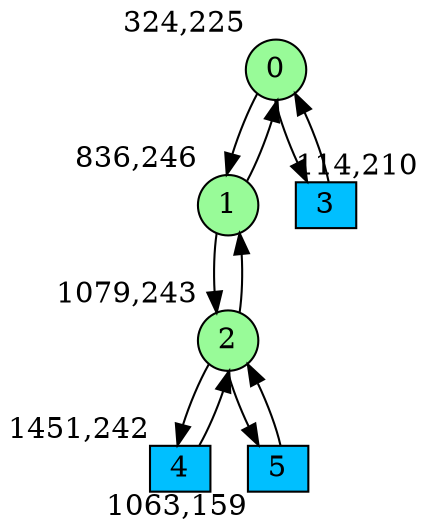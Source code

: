 digraph G {
graph [bgcolor=white]
node [shape=circle, style = filled, fillcolor=white,fixedsize=true, width=0.4, height=0.3 ]
0[xlabel="324,225", pos = "3.28125,0.328125!", fillcolor=palegreen ];
1[xlabel="836,246", pos = "11.2813,0!", fillcolor=palegreen ];
2[xlabel="1079,243", pos = "15.0781,0.046875!", fillcolor=palegreen ];
3[xlabel="114,210", pos = "0,0.5625!", fillcolor=deepskyblue, shape=box ];
4[xlabel="1451,242", pos = "20.8906,0.0625!", fillcolor=deepskyblue, shape=box ];
5[xlabel="1063,159", pos = "14.8281,1.35938!", fillcolor=deepskyblue, shape=box ];
0->1 ;
0->3 ;
1->0 ;
1->2 ;
2->1 ;
2->4 ;
2->5 ;
3->0 ;
4->2 ;
5->2 ;
}
